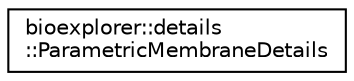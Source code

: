 digraph "Graphical Class Hierarchy"
{
 // LATEX_PDF_SIZE
  edge [fontname="Helvetica",fontsize="10",labelfontname="Helvetica",labelfontsize="10"];
  node [fontname="Helvetica",fontsize="10",shape=record];
  rankdir="LR";
  Node0 [label="bioexplorer::details\l::ParametricMembraneDetails",height=0.2,width=0.4,color="black", fillcolor="white", style="filled",URL="$db/dfc/structbioexplorer_1_1details_1_1ParametricMembraneDetails.html",tooltip="A Parametric membrane is a shaped assembly of phospholipids."];
}
